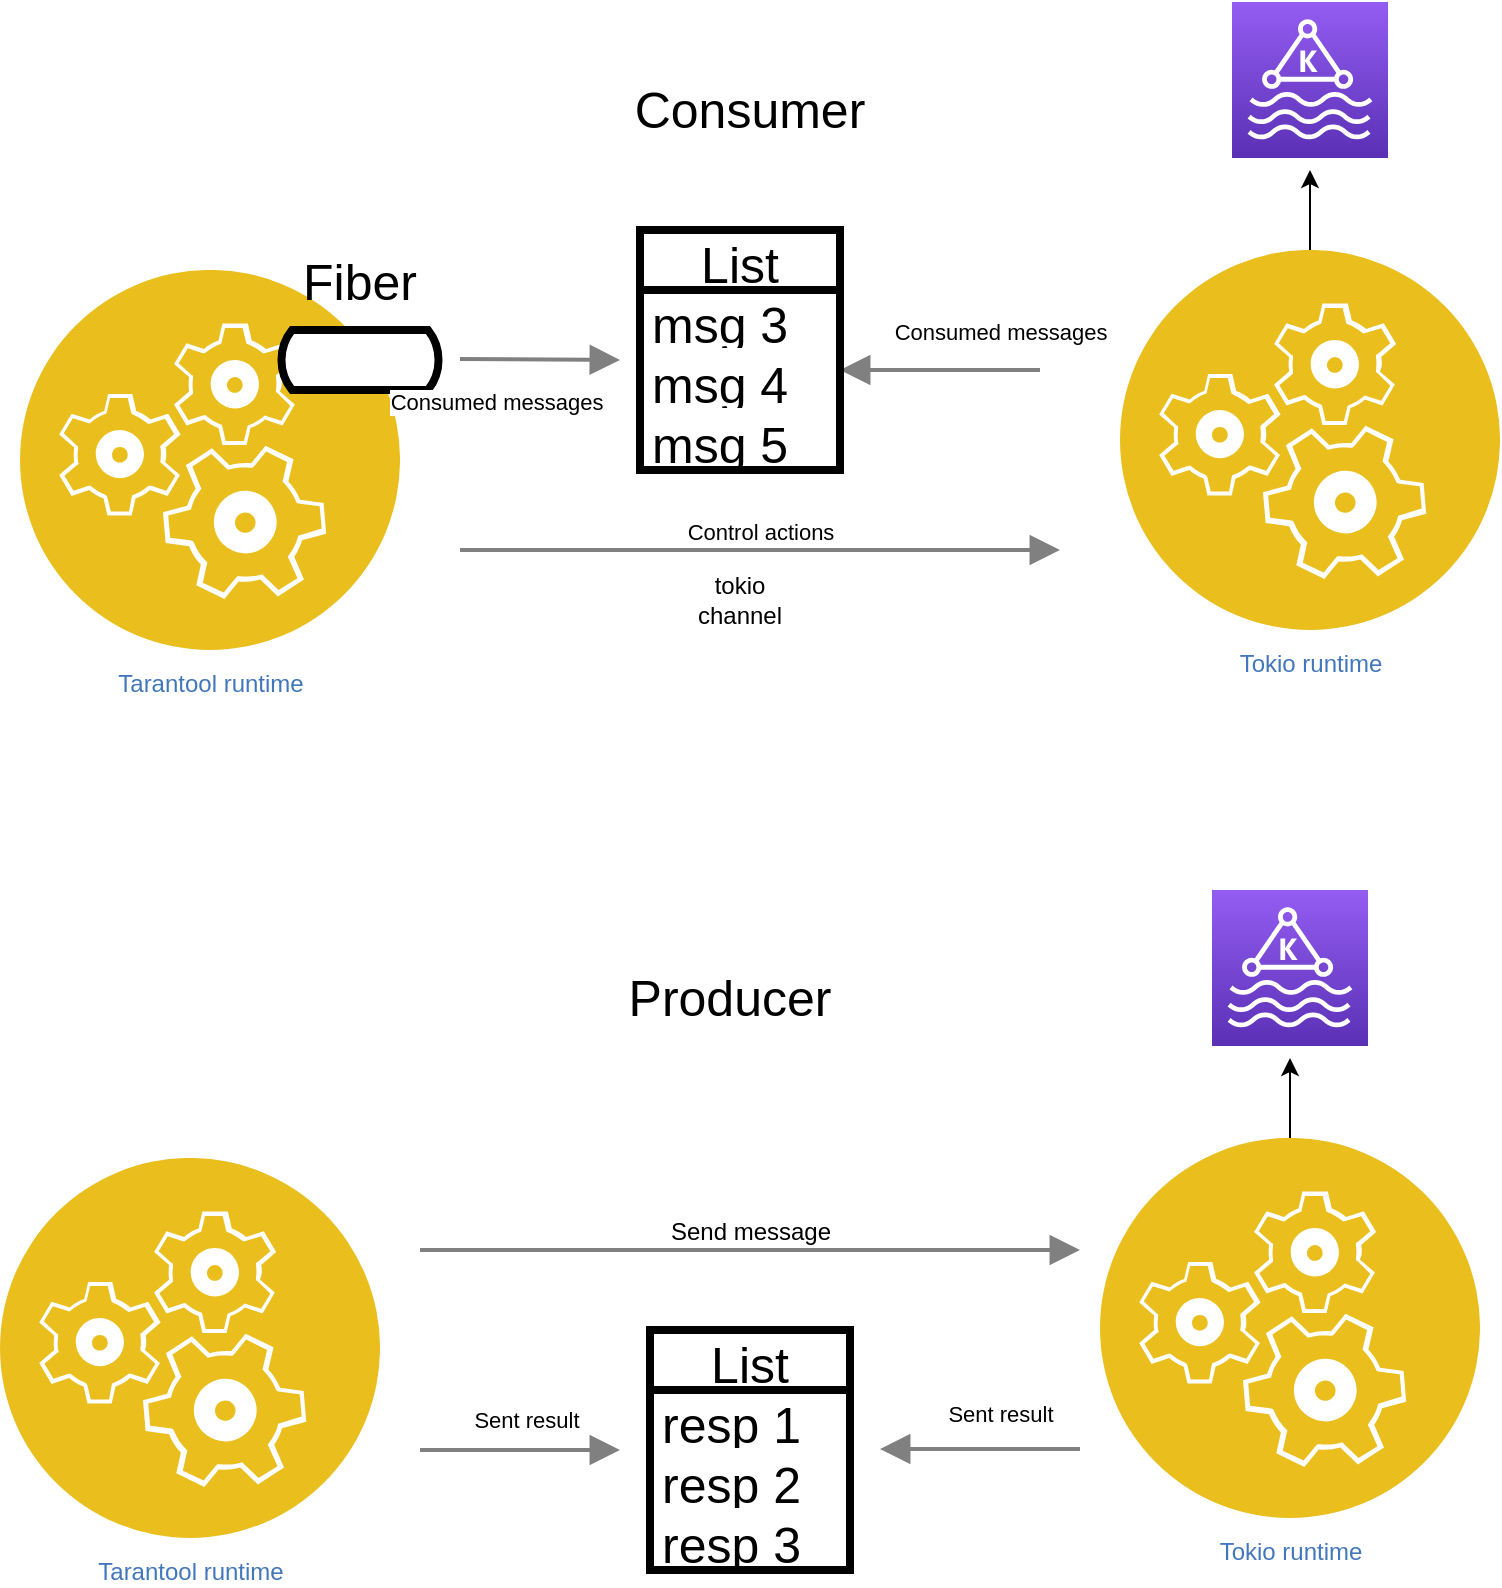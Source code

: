 <mxfile version="20.3.3" type="github">
  <diagram id="BBdMV6wN7t9QVAJxf9YU" name="Страница 1">
    <mxGraphModel dx="1422" dy="719" grid="1" gridSize="10" guides="1" tooltips="1" connect="1" arrows="1" fold="1" page="1" pageScale="1" pageWidth="827" pageHeight="1169" math="0" shadow="0">
      <root>
        <mxCell id="0" />
        <mxCell id="1" parent="0" />
        <mxCell id="xX1d_u2cj6ISWFL5Umoz-1" value="Tarantool runtime" style="aspect=fixed;perimeter=ellipsePerimeter;html=1;align=center;shadow=0;dashed=0;fontColor=#4277BB;labelBackgroundColor=#ffffff;fontSize=12;spacingTop=3;image;image=img/lib/ibm/applications/runtime_services.svg;" vertex="1" parent="1">
          <mxGeometry x="30" y="260" width="190" height="190" as="geometry" />
        </mxCell>
        <mxCell id="xX1d_u2cj6ISWFL5Umoz-9" style="edgeStyle=orthogonalEdgeStyle;rounded=0;orthogonalLoop=1;jettySize=auto;html=1;" edge="1" parent="1" source="xX1d_u2cj6ISWFL5Umoz-2">
          <mxGeometry relative="1" as="geometry">
            <mxPoint x="675" y="210" as="targetPoint" />
          </mxGeometry>
        </mxCell>
        <mxCell id="xX1d_u2cj6ISWFL5Umoz-2" value="Tokio runtime" style="aspect=fixed;perimeter=ellipsePerimeter;html=1;align=center;shadow=0;dashed=0;fontColor=#4277BB;labelBackgroundColor=#ffffff;fontSize=12;spacingTop=3;image;image=img/lib/ibm/applications/runtime_services.svg;" vertex="1" parent="1">
          <mxGeometry x="580" y="250" width="190" height="190" as="geometry" />
        </mxCell>
        <mxCell id="xX1d_u2cj6ISWFL5Umoz-3" value="" style="sketch=0;points=[[0,0,0],[0.25,0,0],[0.5,0,0],[0.75,0,0],[1,0,0],[0,1,0],[0.25,1,0],[0.5,1,0],[0.75,1,0],[1,1,0],[0,0.25,0],[0,0.5,0],[0,0.75,0],[1,0.25,0],[1,0.5,0],[1,0.75,0]];outlineConnect=0;fontColor=#232F3E;gradientColor=#945DF2;gradientDirection=north;fillColor=#5A30B5;strokeColor=#ffffff;dashed=0;verticalLabelPosition=bottom;verticalAlign=top;align=center;html=1;fontSize=12;fontStyle=0;aspect=fixed;shape=mxgraph.aws4.resourceIcon;resIcon=mxgraph.aws4.managed_streaming_for_kafka;" vertex="1" parent="1">
          <mxGeometry x="636" y="126" width="78" height="78" as="geometry" />
        </mxCell>
        <mxCell id="xX1d_u2cj6ISWFL5Umoz-4" value="Control actions" style="edgeStyle=none;html=1;strokeColor=#808080;endArrow=block;endSize=10;dashed=0;verticalAlign=bottom;strokeWidth=2;rounded=0;" edge="1" parent="1">
          <mxGeometry width="160" relative="1" as="geometry">
            <mxPoint x="250" y="400" as="sourcePoint" />
            <mxPoint x="550" y="400" as="targetPoint" />
          </mxGeometry>
        </mxCell>
        <mxCell id="xX1d_u2cj6ISWFL5Umoz-5" value="Consumer" style="text;html=1;strokeColor=none;fillColor=none;align=center;verticalAlign=middle;whiteSpace=wrap;rounded=0;strokeWidth=4;fontSize=25;" vertex="1" parent="1">
          <mxGeometry x="330" y="154" width="130" height="50" as="geometry" />
        </mxCell>
        <mxCell id="xX1d_u2cj6ISWFL5Umoz-6" value="Consumed messages" style="edgeStyle=none;html=1;strokeColor=#808080;endArrow=block;endSize=10;dashed=0;verticalAlign=bottom;strokeWidth=2;rounded=0;" edge="1" parent="1">
          <mxGeometry x="-0.6" y="-10" width="160" relative="1" as="geometry">
            <mxPoint x="540" y="310" as="sourcePoint" />
            <mxPoint x="440" y="310" as="targetPoint" />
            <mxPoint as="offset" />
          </mxGeometry>
        </mxCell>
        <mxCell id="xX1d_u2cj6ISWFL5Umoz-12" value="Fiber" style="text;html=1;strokeColor=none;fillColor=none;align=center;verticalAlign=middle;whiteSpace=wrap;rounded=0;strokeWidth=4;fontSize=25;" vertex="1" parent="1">
          <mxGeometry x="170" y="250" width="60" height="30" as="geometry" />
        </mxCell>
        <mxCell id="xX1d_u2cj6ISWFL5Umoz-13" value="" style="html=1;dashed=0;whitespace=wrap;shape=mxgraph.dfd.loop;strokeWidth=4;fontSize=25;" vertex="1" parent="1">
          <mxGeometry x="160" y="290" width="80" height="30" as="geometry" />
        </mxCell>
        <mxCell id="xX1d_u2cj6ISWFL5Umoz-14" value="List" style="swimlane;fontStyle=0;childLayout=stackLayout;horizontal=1;startSize=30;horizontalStack=0;resizeParent=1;resizeParentMax=0;resizeLast=0;collapsible=1;marginBottom=0;strokeWidth=4;fontSize=25;" vertex="1" parent="1">
          <mxGeometry x="340" y="240" width="100" height="120" as="geometry" />
        </mxCell>
        <mxCell id="xX1d_u2cj6ISWFL5Umoz-15" value="msg 3" style="text;strokeColor=none;fillColor=none;align=left;verticalAlign=middle;spacingLeft=4;spacingRight=4;overflow=hidden;points=[[0,0.5],[1,0.5]];portConstraint=eastwest;rotatable=0;strokeWidth=4;fontSize=25;" vertex="1" parent="xX1d_u2cj6ISWFL5Umoz-14">
          <mxGeometry y="30" width="100" height="30" as="geometry" />
        </mxCell>
        <mxCell id="xX1d_u2cj6ISWFL5Umoz-16" value="msg 4" style="text;strokeColor=none;fillColor=none;align=left;verticalAlign=middle;spacingLeft=4;spacingRight=4;overflow=hidden;points=[[0,0.5],[1,0.5]];portConstraint=eastwest;rotatable=0;strokeWidth=4;fontSize=25;" vertex="1" parent="xX1d_u2cj6ISWFL5Umoz-14">
          <mxGeometry y="60" width="100" height="30" as="geometry" />
        </mxCell>
        <mxCell id="xX1d_u2cj6ISWFL5Umoz-17" value="msg 5" style="text;strokeColor=none;fillColor=none;align=left;verticalAlign=middle;spacingLeft=4;spacingRight=4;overflow=hidden;points=[[0,0.5],[1,0.5]];portConstraint=eastwest;rotatable=0;strokeWidth=4;fontSize=25;" vertex="1" parent="xX1d_u2cj6ISWFL5Umoz-14">
          <mxGeometry y="90" width="100" height="30" as="geometry" />
        </mxCell>
        <mxCell id="xX1d_u2cj6ISWFL5Umoz-18" value="Consumed messages" style="edgeStyle=none;html=1;strokeColor=#808080;endArrow=block;endSize=10;dashed=0;verticalAlign=bottom;strokeWidth=2;rounded=0;" edge="1" parent="1">
          <mxGeometry x="-0.556" y="-30" width="160" relative="1" as="geometry">
            <mxPoint x="250" y="304.5" as="sourcePoint" />
            <mxPoint x="330" y="305" as="targetPoint" />
            <mxPoint as="offset" />
          </mxGeometry>
        </mxCell>
        <mxCell id="xX1d_u2cj6ISWFL5Umoz-19" value="tokio channel" style="text;html=1;strokeColor=none;fillColor=none;align=center;verticalAlign=middle;whiteSpace=wrap;rounded=0;strokeWidth=4;fontSize=12;" vertex="1" parent="1">
          <mxGeometry x="360" y="410" width="60" height="30" as="geometry" />
        </mxCell>
        <mxCell id="xX1d_u2cj6ISWFL5Umoz-20" value="Tarantool runtime" style="aspect=fixed;perimeter=ellipsePerimeter;html=1;align=center;shadow=0;dashed=0;fontColor=#4277BB;labelBackgroundColor=#ffffff;fontSize=12;spacingTop=3;image;image=img/lib/ibm/applications/runtime_services.svg;" vertex="1" parent="1">
          <mxGeometry x="20" y="704" width="190" height="190" as="geometry" />
        </mxCell>
        <mxCell id="xX1d_u2cj6ISWFL5Umoz-21" style="edgeStyle=orthogonalEdgeStyle;rounded=0;orthogonalLoop=1;jettySize=auto;html=1;" edge="1" parent="1" source="xX1d_u2cj6ISWFL5Umoz-22">
          <mxGeometry relative="1" as="geometry">
            <mxPoint x="665" y="654" as="targetPoint" />
          </mxGeometry>
        </mxCell>
        <mxCell id="xX1d_u2cj6ISWFL5Umoz-22" value="Tokio runtime" style="aspect=fixed;perimeter=ellipsePerimeter;html=1;align=center;shadow=0;dashed=0;fontColor=#4277BB;labelBackgroundColor=#ffffff;fontSize=12;spacingTop=3;image;image=img/lib/ibm/applications/runtime_services.svg;" vertex="1" parent="1">
          <mxGeometry x="570" y="694" width="190" height="190" as="geometry" />
        </mxCell>
        <mxCell id="xX1d_u2cj6ISWFL5Umoz-23" value="" style="sketch=0;points=[[0,0,0],[0.25,0,0],[0.5,0,0],[0.75,0,0],[1,0,0],[0,1,0],[0.25,1,0],[0.5,1,0],[0.75,1,0],[1,1,0],[0,0.25,0],[0,0.5,0],[0,0.75,0],[1,0.25,0],[1,0.5,0],[1,0.75,0]];outlineConnect=0;fontColor=#232F3E;gradientColor=#945DF2;gradientDirection=north;fillColor=#5A30B5;strokeColor=#ffffff;dashed=0;verticalLabelPosition=bottom;verticalAlign=top;align=center;html=1;fontSize=12;fontStyle=0;aspect=fixed;shape=mxgraph.aws4.resourceIcon;resIcon=mxgraph.aws4.managed_streaming_for_kafka;" vertex="1" parent="1">
          <mxGeometry x="626" y="570" width="78" height="78" as="geometry" />
        </mxCell>
        <mxCell id="xX1d_u2cj6ISWFL5Umoz-25" value="Producer" style="text;html=1;strokeColor=none;fillColor=none;align=center;verticalAlign=middle;whiteSpace=wrap;rounded=0;strokeWidth=4;fontSize=25;" vertex="1" parent="1">
          <mxGeometry x="320" y="598" width="130" height="50" as="geometry" />
        </mxCell>
        <mxCell id="xX1d_u2cj6ISWFL5Umoz-38" value="List" style="swimlane;fontStyle=0;childLayout=stackLayout;horizontal=1;startSize=30;horizontalStack=0;resizeParent=1;resizeParentMax=0;resizeLast=0;collapsible=1;marginBottom=0;strokeWidth=4;fontSize=25;" vertex="1" parent="1">
          <mxGeometry x="345" y="790" width="100" height="120" as="geometry" />
        </mxCell>
        <mxCell id="xX1d_u2cj6ISWFL5Umoz-39" value="resp 1" style="text;strokeColor=none;fillColor=none;align=left;verticalAlign=middle;spacingLeft=4;spacingRight=4;overflow=hidden;points=[[0,0.5],[1,0.5]];portConstraint=eastwest;rotatable=0;strokeWidth=4;fontSize=25;" vertex="1" parent="xX1d_u2cj6ISWFL5Umoz-38">
          <mxGeometry y="30" width="100" height="30" as="geometry" />
        </mxCell>
        <mxCell id="xX1d_u2cj6ISWFL5Umoz-40" value="resp 2" style="text;strokeColor=none;fillColor=none;align=left;verticalAlign=middle;spacingLeft=4;spacingRight=4;overflow=hidden;points=[[0,0.5],[1,0.5]];portConstraint=eastwest;rotatable=0;strokeWidth=4;fontSize=25;" vertex="1" parent="xX1d_u2cj6ISWFL5Umoz-38">
          <mxGeometry y="60" width="100" height="30" as="geometry" />
        </mxCell>
        <mxCell id="xX1d_u2cj6ISWFL5Umoz-41" value="resp 3" style="text;strokeColor=none;fillColor=none;align=left;verticalAlign=middle;spacingLeft=4;spacingRight=4;overflow=hidden;points=[[0,0.5],[1,0.5]];portConstraint=eastwest;rotatable=0;strokeWidth=4;fontSize=25;" vertex="1" parent="xX1d_u2cj6ISWFL5Umoz-38">
          <mxGeometry y="90" width="100" height="30" as="geometry" />
        </mxCell>
        <mxCell id="xX1d_u2cj6ISWFL5Umoz-43" value="&lt;span style=&quot;font-size: 12px;&quot;&gt;Send message&lt;/span&gt;" style="edgeStyle=none;html=1;strokeColor=#808080;endArrow=block;endSize=10;dashed=0;verticalAlign=bottom;strokeWidth=2;rounded=0;" edge="1" parent="1">
          <mxGeometry width="160" relative="1" as="geometry">
            <mxPoint x="230" y="750" as="sourcePoint" />
            <mxPoint x="560" y="750" as="targetPoint" />
          </mxGeometry>
        </mxCell>
        <mxCell id="xX1d_u2cj6ISWFL5Umoz-44" value="Sent result" style="edgeStyle=none;html=1;strokeColor=#808080;endArrow=block;endSize=10;dashed=0;verticalAlign=bottom;strokeWidth=2;rounded=0;" edge="1" parent="1">
          <mxGeometry x="-0.2" y="-9" width="160" relative="1" as="geometry">
            <mxPoint x="560" y="849.5" as="sourcePoint" />
            <mxPoint x="460" y="849.5" as="targetPoint" />
            <mxPoint as="offset" />
          </mxGeometry>
        </mxCell>
        <mxCell id="xX1d_u2cj6ISWFL5Umoz-45" value="" style="edgeStyle=none;html=1;strokeColor=#808080;endArrow=block;endSize=10;dashed=0;verticalAlign=bottom;strokeWidth=2;rounded=0;" edge="1" parent="1">
          <mxGeometry x="-0.556" y="-30" width="160" relative="1" as="geometry">
            <mxPoint x="230" y="850" as="sourcePoint" />
            <mxPoint x="330" y="850" as="targetPoint" />
            <mxPoint as="offset" />
          </mxGeometry>
        </mxCell>
        <mxCell id="xX1d_u2cj6ISWFL5Umoz-46" value="&lt;span style=&quot;font-size: 11px;&quot;&gt;Sent result&lt;/span&gt;" style="edgeLabel;html=1;align=center;verticalAlign=middle;resizable=0;points=[];fontSize=12;" vertex="1" connectable="0" parent="xX1d_u2cj6ISWFL5Umoz-45">
          <mxGeometry x="0.275" y="2" relative="1" as="geometry">
            <mxPoint x="-11" y="-13" as="offset" />
          </mxGeometry>
        </mxCell>
      </root>
    </mxGraphModel>
  </diagram>
</mxfile>
